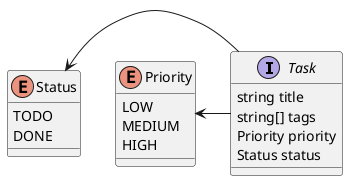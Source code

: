@startuml

interface Task {
    string title
    string[] tags
    Priority priority
    Status status
}

enum Priority {
    LOW
    MEDIUM
    HIGH
}
enum Status {
    TODO
    DONE
}

Status <- Task
Priority <- Task

@enduml
